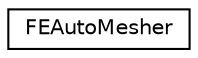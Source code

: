 digraph "Graphical Class Hierarchy"
{
  edge [fontname="Helvetica",fontsize="10",labelfontname="Helvetica",labelfontsize="10"];
  node [fontname="Helvetica",fontsize="10",shape=record];
  rankdir="LR";
  Node1 [label="FEAutoMesher",height=0.2,width=0.4,color="black", fillcolor="white", style="filled",URL="$class_f_e_auto_mesher.html"];
}
